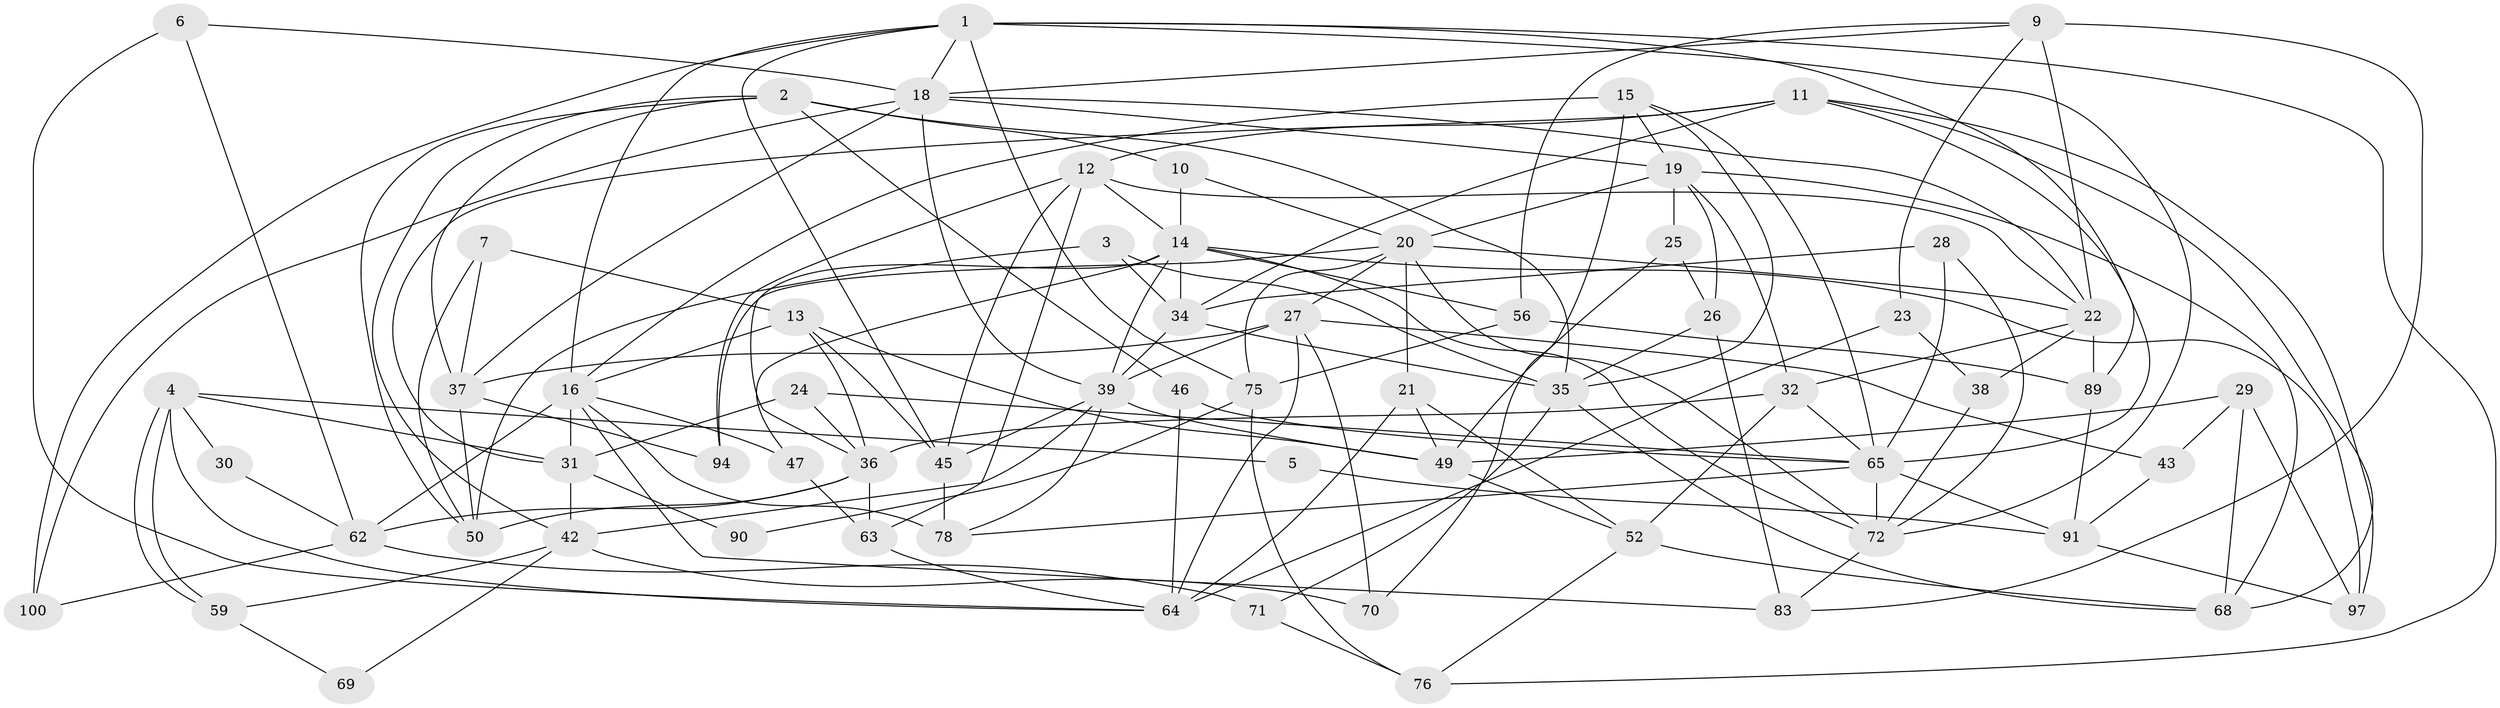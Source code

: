 // Generated by graph-tools (version 1.1) at 2025/24/03/03/25 07:24:00]
// undirected, 65 vertices, 158 edges
graph export_dot {
graph [start="1"]
  node [color=gray90,style=filled];
  1 [super="+8"];
  2 [super="+74"];
  3 [super="+44"];
  4;
  5;
  6 [super="+95"];
  7;
  9 [super="+17"];
  10;
  11 [super="+87"];
  12 [super="+88"];
  13 [super="+101"];
  14 [super="+103"];
  15 [super="+61"];
  16 [super="+58"];
  18 [super="+33"];
  19 [super="+54"];
  20 [super="+40"];
  21;
  22 [super="+85"];
  23;
  24;
  25;
  26 [super="+41"];
  27 [super="+102"];
  28 [super="+77"];
  29 [super="+55"];
  30;
  31 [super="+60"];
  32 [super="+84"];
  34 [super="+48"];
  35 [super="+99"];
  36 [super="+57"];
  37 [super="+86"];
  38;
  39 [super="+79"];
  42 [super="+51"];
  43;
  45 [super="+98"];
  46;
  47 [super="+80"];
  49 [super="+53"];
  50 [super="+105"];
  52 [super="+67"];
  56;
  59;
  62 [super="+82"];
  63 [super="+81"];
  64 [super="+66"];
  65 [super="+96"];
  68;
  69;
  70;
  71 [super="+104"];
  72 [super="+73"];
  75;
  76;
  78;
  83 [super="+93"];
  89;
  90;
  91 [super="+92"];
  94;
  97;
  100;
  1 -- 100;
  1 -- 89;
  1 -- 75;
  1 -- 76;
  1 -- 45;
  1 -- 18;
  1 -- 16;
  1 -- 72;
  2 -- 10;
  2 -- 37;
  2 -- 35;
  2 -- 42;
  2 -- 46;
  2 -- 50;
  3 -- 34;
  3 -- 50;
  3 -- 35;
  4 -- 59;
  4 -- 59;
  4 -- 5;
  4 -- 30;
  4 -- 64;
  4 -- 31;
  5 -- 91;
  6 -- 18;
  6 -- 62;
  6 -- 64;
  7 -- 13;
  7 -- 37;
  7 -- 50;
  9 -- 22;
  9 -- 18;
  9 -- 83;
  9 -- 23;
  9 -- 56;
  10 -- 20;
  10 -- 14;
  11 -- 68;
  11 -- 97;
  11 -- 34;
  11 -- 31;
  11 -- 65;
  11 -- 12;
  12 -- 63;
  12 -- 22;
  12 -- 94;
  12 -- 45;
  12 -- 14;
  13 -- 45 [weight=2];
  13 -- 49;
  13 -- 36;
  13 -- 16;
  14 -- 56;
  14 -- 34 [weight=2];
  14 -- 97;
  14 -- 36;
  14 -- 39;
  14 -- 47;
  14 -- 72;
  15 -- 70 [weight=2];
  15 -- 35;
  15 -- 65;
  15 -- 19;
  15 -- 16;
  16 -- 62 [weight=2];
  16 -- 83;
  16 -- 31;
  16 -- 78;
  16 -- 47;
  18 -- 39;
  18 -- 19;
  18 -- 100;
  18 -- 37;
  18 -- 22;
  19 -- 68;
  19 -- 25;
  19 -- 26;
  19 -- 32;
  19 -- 20;
  20 -- 72;
  20 -- 94;
  20 -- 21;
  20 -- 75;
  20 -- 22;
  20 -- 27;
  21 -- 64;
  21 -- 49;
  21 -- 52;
  22 -- 38;
  22 -- 89;
  22 -- 32;
  23 -- 38;
  23 -- 64;
  24 -- 65;
  24 -- 36;
  24 -- 31;
  25 -- 49;
  25 -- 26;
  26 -- 83;
  26 -- 35;
  27 -- 70;
  27 -- 39;
  27 -- 64 [weight=2];
  27 -- 43;
  27 -- 37;
  28 -- 34;
  28 -- 65;
  28 -- 72;
  29 -- 68;
  29 -- 97;
  29 -- 43;
  29 -- 49;
  30 -- 62;
  31 -- 42 [weight=2];
  31 -- 90;
  32 -- 36 [weight=2];
  32 -- 65;
  32 -- 52;
  34 -- 35;
  34 -- 39;
  35 -- 68;
  35 -- 71;
  36 -- 50;
  36 -- 62;
  36 -- 63;
  37 -- 94;
  37 -- 50;
  38 -- 72;
  39 -- 45;
  39 -- 78;
  39 -- 42;
  39 -- 49;
  42 -- 70 [weight=2];
  42 -- 59;
  42 -- 69;
  43 -- 91;
  45 -- 78;
  46 -- 65;
  46 -- 64;
  47 -- 63;
  49 -- 52;
  52 -- 68;
  52 -- 76;
  56 -- 75;
  56 -- 89;
  59 -- 69;
  62 -- 100;
  62 -- 71;
  63 -- 64;
  65 -- 91;
  65 -- 78;
  65 -- 72;
  71 -- 76;
  72 -- 83;
  75 -- 76;
  75 -- 90;
  89 -- 91;
  91 -- 97;
}

